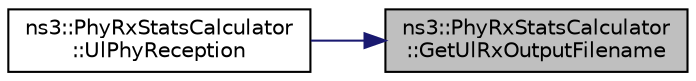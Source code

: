 digraph "ns3::PhyRxStatsCalculator::GetUlRxOutputFilename"
{
 // LATEX_PDF_SIZE
  edge [fontname="Helvetica",fontsize="10",labelfontname="Helvetica",labelfontsize="10"];
  node [fontname="Helvetica",fontsize="10",shape=record];
  rankdir="RL";
  Node1 [label="ns3::PhyRxStatsCalculator\l::GetUlRxOutputFilename",height=0.2,width=0.4,color="black", fillcolor="grey75", style="filled", fontcolor="black",tooltip="Get the name of the file where the UL RX PHY statistics will be stored."];
  Node1 -> Node2 [dir="back",color="midnightblue",fontsize="10",style="solid",fontname="Helvetica"];
  Node2 [label="ns3::PhyRxStatsCalculator\l::UlPhyReception",height=0.2,width=0.4,color="black", fillcolor="white", style="filled",URL="$classns3_1_1_phy_rx_stats_calculator.html#af2777610cd765e1ceb91dd61c1dc91fa",tooltip="Notifies the stats calculator that an uplink reception has occurred."];
}
